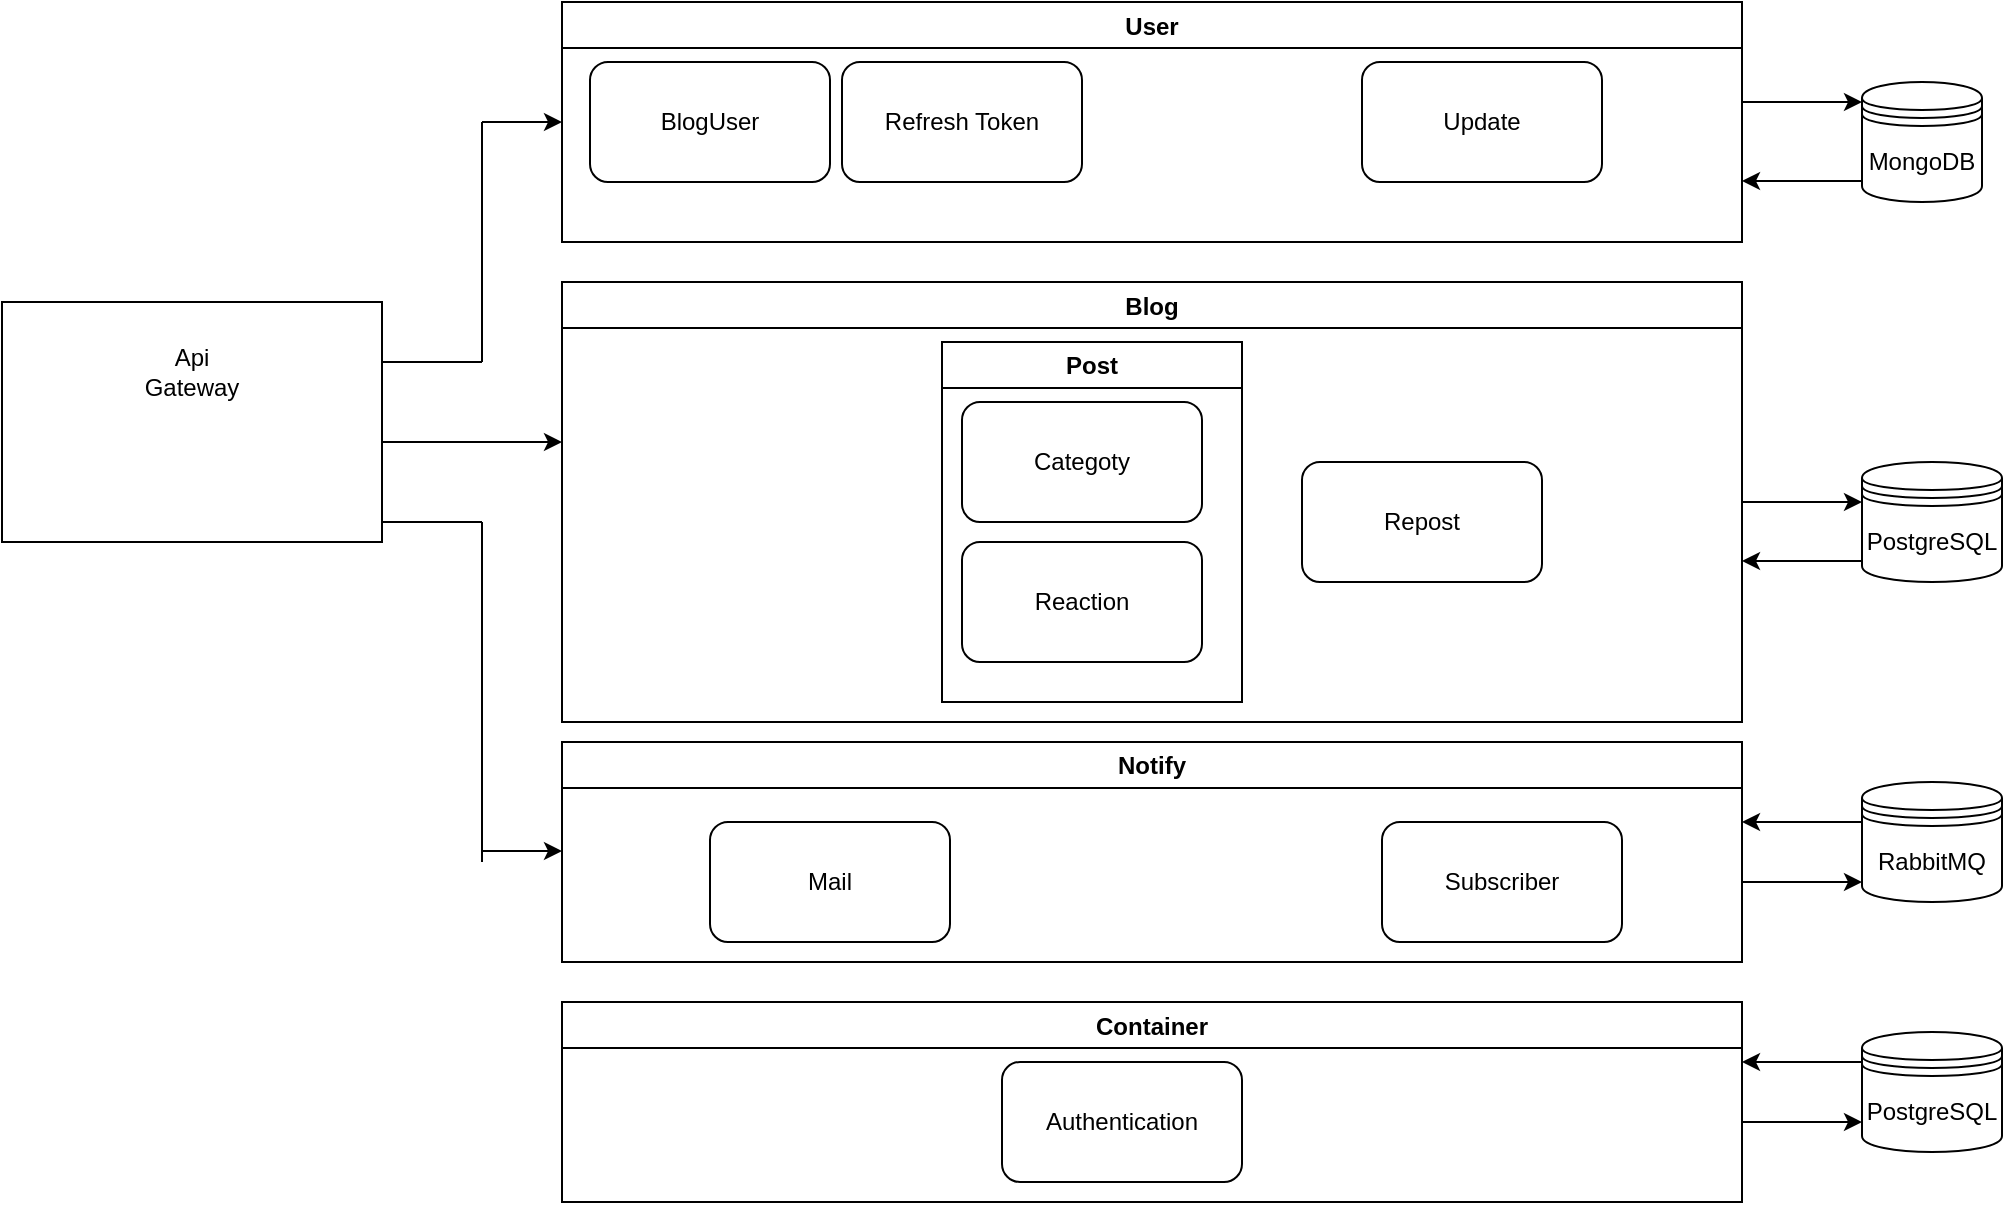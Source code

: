 <mxfile version="25.0.3">
  <diagram name="Страница — 1" id="XPLThdvjVCRZbLUzJAEC">
    <mxGraphModel grid="1" page="1" gridSize="10" guides="1" tooltips="1" connect="1" arrows="1" fold="1" pageScale="1" pageWidth="827" pageHeight="1169" math="0" shadow="0">
      <root>
        <mxCell id="0" />
        <mxCell id="1" parent="0" />
        <mxCell id="noWQwKPJxdgNb2NSCmZQ-2" value="" style="rounded=0;whiteSpace=wrap;html=1;" vertex="1" parent="1">
          <mxGeometry y="160" width="190" height="120" as="geometry" />
        </mxCell>
        <mxCell id="noWQwKPJxdgNb2NSCmZQ-3" value="Api Gateway" style="text;strokeColor=none;align=center;fillColor=none;html=1;verticalAlign=middle;whiteSpace=wrap;rounded=0;" vertex="1" parent="1">
          <mxGeometry x="65" y="180" width="60" height="30" as="geometry" />
        </mxCell>
        <mxCell id="noWQwKPJxdgNb2NSCmZQ-4" value="User" style="swimlane;" vertex="1" parent="1">
          <mxGeometry x="280" y="10" width="590" height="120" as="geometry" />
        </mxCell>
        <mxCell id="noWQwKPJxdgNb2NSCmZQ-34" value="BlogUser" style="rounded=1;whiteSpace=wrap;html=1;" vertex="1" parent="noWQwKPJxdgNb2NSCmZQ-4">
          <mxGeometry x="14" y="30" width="120" height="60" as="geometry" />
        </mxCell>
        <mxCell id="noWQwKPJxdgNb2NSCmZQ-36" value="Refresh Token" style="rounded=1;whiteSpace=wrap;html=1;" vertex="1" parent="noWQwKPJxdgNb2NSCmZQ-4">
          <mxGeometry x="140" y="30" width="120" height="60" as="geometry" />
        </mxCell>
        <mxCell id="noWQwKPJxdgNb2NSCmZQ-38" value="U&lt;span style=&quot;background-color: initial;&quot;&gt;pdate&lt;/span&gt;" style="rounded=1;whiteSpace=wrap;html=1;" vertex="1" parent="noWQwKPJxdgNb2NSCmZQ-4">
          <mxGeometry x="400" y="30" width="120" height="60" as="geometry" />
        </mxCell>
        <mxCell id="noWQwKPJxdgNb2NSCmZQ-5" value="Blog" style="swimlane;" vertex="1" parent="1">
          <mxGeometry x="280" y="150" width="590" height="220" as="geometry">
            <mxRectangle x="440" y="260" width="60" height="30" as="alternateBounds" />
          </mxGeometry>
        </mxCell>
        <mxCell id="noWQwKPJxdgNb2NSCmZQ-28" value="Post" style="swimlane;whiteSpace=wrap;html=1;" vertex="1" parent="noWQwKPJxdgNb2NSCmZQ-5">
          <mxGeometry x="190" y="30" width="150" height="180" as="geometry" />
        </mxCell>
        <mxCell id="noWQwKPJxdgNb2NSCmZQ-29" value="Categoty" style="rounded=1;whiteSpace=wrap;html=1;" vertex="1" parent="noWQwKPJxdgNb2NSCmZQ-28">
          <mxGeometry x="10" y="30" width="120" height="60" as="geometry" />
        </mxCell>
        <mxCell id="noWQwKPJxdgNb2NSCmZQ-30" value="Reaction" style="rounded=1;whiteSpace=wrap;html=1;" vertex="1" parent="noWQwKPJxdgNb2NSCmZQ-28">
          <mxGeometry x="10" y="100" width="120" height="60" as="geometry" />
        </mxCell>
        <mxCell id="noWQwKPJxdgNb2NSCmZQ-22" value="Repost" style="rounded=1;whiteSpace=wrap;html=1;" vertex="1" parent="noWQwKPJxdgNb2NSCmZQ-5">
          <mxGeometry x="370" y="90" width="120" height="60" as="geometry" />
        </mxCell>
        <mxCell id="noWQwKPJxdgNb2NSCmZQ-14" value="Notify" style="swimlane;whiteSpace=wrap;html=1;" vertex="1" parent="1">
          <mxGeometry x="280" y="380" width="590" height="110" as="geometry" />
        </mxCell>
        <mxCell id="noWQwKPJxdgNb2NSCmZQ-19" value="Mail" style="rounded=1;whiteSpace=wrap;html=1;" vertex="1" parent="noWQwKPJxdgNb2NSCmZQ-14">
          <mxGeometry x="74" y="40" width="120" height="60" as="geometry" />
        </mxCell>
        <mxCell id="noWQwKPJxdgNb2NSCmZQ-20" value="Subscriber" style="rounded=1;whiteSpace=wrap;html=1;" vertex="1" parent="noWQwKPJxdgNb2NSCmZQ-14">
          <mxGeometry x="410" y="40" width="120" height="60" as="geometry" />
        </mxCell>
        <mxCell id="noWQwKPJxdgNb2NSCmZQ-7" value="MongoDB" style="shape=datastore;whiteSpace=wrap;html=1;" vertex="1" parent="1">
          <mxGeometry x="930" y="50" width="60" height="60" as="geometry" />
        </mxCell>
        <mxCell id="noWQwKPJxdgNb2NSCmZQ-8" value="PostgreSQL" style="shape=datastore;whiteSpace=wrap;html=1;" vertex="1" parent="1">
          <mxGeometry x="930" y="240" width="70" height="60" as="geometry" />
        </mxCell>
        <mxCell id="noWQwKPJxdgNb2NSCmZQ-15" value="RabbitMQ" style="shape=datastore;whiteSpace=wrap;html=1;" vertex="1" parent="1">
          <mxGeometry x="930" y="400" width="70" height="60" as="geometry" />
        </mxCell>
        <mxCell id="noWQwKPJxdgNb2NSCmZQ-52" value="" style="endArrow=classic;html=1;rounded=0;" edge="1" parent="1">
          <mxGeometry width="50" height="50" relative="1" as="geometry">
            <mxPoint x="870" y="60" as="sourcePoint" />
            <mxPoint x="930" y="60" as="targetPoint" />
          </mxGeometry>
        </mxCell>
        <mxCell id="noWQwKPJxdgNb2NSCmZQ-57" value="" style="endArrow=classic;html=1;rounded=0;" edge="1" parent="1">
          <mxGeometry width="50" height="50" relative="1" as="geometry">
            <mxPoint x="930" y="99.5" as="sourcePoint" />
            <mxPoint x="870" y="99.5" as="targetPoint" />
          </mxGeometry>
        </mxCell>
        <mxCell id="noWQwKPJxdgNb2NSCmZQ-58" value="" style="endArrow=classic;html=1;rounded=0;" edge="1" parent="1">
          <mxGeometry width="50" height="50" relative="1" as="geometry">
            <mxPoint x="930" y="420" as="sourcePoint" />
            <mxPoint x="870" y="420" as="targetPoint" />
          </mxGeometry>
        </mxCell>
        <mxCell id="noWQwKPJxdgNb2NSCmZQ-60" value="" style="endArrow=classic;html=1;rounded=0;" edge="1" parent="1">
          <mxGeometry width="50" height="50" relative="1" as="geometry">
            <mxPoint x="870" y="450" as="sourcePoint" />
            <mxPoint x="930" y="450" as="targetPoint" />
          </mxGeometry>
        </mxCell>
        <mxCell id="VHJTfOfWXQfto4sqEGP0-2" value="" style="endArrow=classic;html=1;rounded=0;" edge="1" parent="1">
          <mxGeometry width="50" height="50" relative="1" as="geometry">
            <mxPoint x="870" y="260" as="sourcePoint" />
            <mxPoint x="930" y="260" as="targetPoint" />
          </mxGeometry>
        </mxCell>
        <mxCell id="VHJTfOfWXQfto4sqEGP0-3" value="" style="endArrow=classic;html=1;rounded=0;" edge="1" parent="1">
          <mxGeometry width="50" height="50" relative="1" as="geometry">
            <mxPoint x="930" y="289.5" as="sourcePoint" />
            <mxPoint x="870" y="289.5" as="targetPoint" />
          </mxGeometry>
        </mxCell>
        <mxCell id="VHJTfOfWXQfto4sqEGP0-4" value="" style="endArrow=none;html=1;rounded=0;" edge="1" parent="1">
          <mxGeometry width="50" height="50" relative="1" as="geometry">
            <mxPoint x="190" y="190" as="sourcePoint" />
            <mxPoint x="240" y="190" as="targetPoint" />
          </mxGeometry>
        </mxCell>
        <mxCell id="VHJTfOfWXQfto4sqEGP0-5" value="" style="endArrow=none;html=1;rounded=0;" edge="1" parent="1">
          <mxGeometry width="50" height="50" relative="1" as="geometry">
            <mxPoint x="240" y="190" as="sourcePoint" />
            <mxPoint x="240" y="70" as="targetPoint" />
          </mxGeometry>
        </mxCell>
        <mxCell id="VHJTfOfWXQfto4sqEGP0-6" value="" style="endArrow=classic;html=1;rounded=0;entryX=0;entryY=0.5;entryDx=0;entryDy=0;" edge="1" parent="1" target="noWQwKPJxdgNb2NSCmZQ-4">
          <mxGeometry width="50" height="50" relative="1" as="geometry">
            <mxPoint x="240" y="70" as="sourcePoint" />
            <mxPoint x="290" y="20" as="targetPoint" />
          </mxGeometry>
        </mxCell>
        <mxCell id="VHJTfOfWXQfto4sqEGP0-7" value="" style="endArrow=classic;html=1;rounded=0;" edge="1" parent="1">
          <mxGeometry width="50" height="50" relative="1" as="geometry">
            <mxPoint x="190" y="230" as="sourcePoint" />
            <mxPoint x="280" y="230" as="targetPoint" />
          </mxGeometry>
        </mxCell>
        <mxCell id="VHJTfOfWXQfto4sqEGP0-8" value="" style="endArrow=none;html=1;rounded=0;" edge="1" parent="1">
          <mxGeometry width="50" height="50" relative="1" as="geometry">
            <mxPoint x="190" y="270" as="sourcePoint" />
            <mxPoint x="240" y="270" as="targetPoint" />
          </mxGeometry>
        </mxCell>
        <mxCell id="VHJTfOfWXQfto4sqEGP0-9" value="" style="endArrow=none;html=1;rounded=0;" edge="1" parent="1">
          <mxGeometry width="50" height="50" relative="1" as="geometry">
            <mxPoint x="240" y="440" as="sourcePoint" />
            <mxPoint x="240" y="270" as="targetPoint" />
          </mxGeometry>
        </mxCell>
        <mxCell id="VHJTfOfWXQfto4sqEGP0-10" value="" style="endArrow=classic;html=1;rounded=0;" edge="1" parent="1">
          <mxGeometry width="50" height="50" relative="1" as="geometry">
            <mxPoint x="240" y="434.5" as="sourcePoint" />
            <mxPoint x="280" y="434.5" as="targetPoint" />
          </mxGeometry>
        </mxCell>
        <mxCell id="RglSTvQfG8D80FeNsXYP-3" value="Container" style="swimlane;" vertex="1" parent="1">
          <mxGeometry x="280" y="510" width="590" height="100" as="geometry" />
        </mxCell>
        <mxCell id="noWQwKPJxdgNb2NSCmZQ-35" value="Authentication" style="rounded=1;whiteSpace=wrap;html=1;" vertex="1" parent="RglSTvQfG8D80FeNsXYP-3">
          <mxGeometry x="220" y="30" width="120" height="60" as="geometry" />
        </mxCell>
        <mxCell id="RglSTvQfG8D80FeNsXYP-4" value="PostgreSQL" style="shape=datastore;whiteSpace=wrap;html=1;" vertex="1" parent="1">
          <mxGeometry x="930" y="525" width="70" height="60" as="geometry" />
        </mxCell>
        <mxCell id="RglSTvQfG8D80FeNsXYP-5" value="" style="endArrow=classic;html=1;rounded=0;" edge="1" parent="1">
          <mxGeometry width="50" height="50" relative="1" as="geometry">
            <mxPoint x="930" y="540" as="sourcePoint" />
            <mxPoint x="870" y="540" as="targetPoint" />
          </mxGeometry>
        </mxCell>
        <mxCell id="RglSTvQfG8D80FeNsXYP-6" value="" style="endArrow=classic;html=1;rounded=0;" edge="1" parent="1">
          <mxGeometry width="50" height="50" relative="1" as="geometry">
            <mxPoint x="870" y="570" as="sourcePoint" />
            <mxPoint x="930" y="570" as="targetPoint" />
          </mxGeometry>
        </mxCell>
      </root>
    </mxGraphModel>
  </diagram>
</mxfile>
